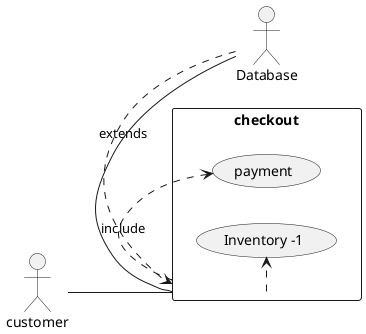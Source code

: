 @startuml
left to right direction
skinparam packageStyle rectangle
actor customer
actor Database
rectangle checkout {
  customer -- (checkout)
  (checkout) .> (payment) : include
  (checkout) .> (Inventory -1)
  (Database) .> (checkout) : extends
  (checkout) -- Database
}
@enduml